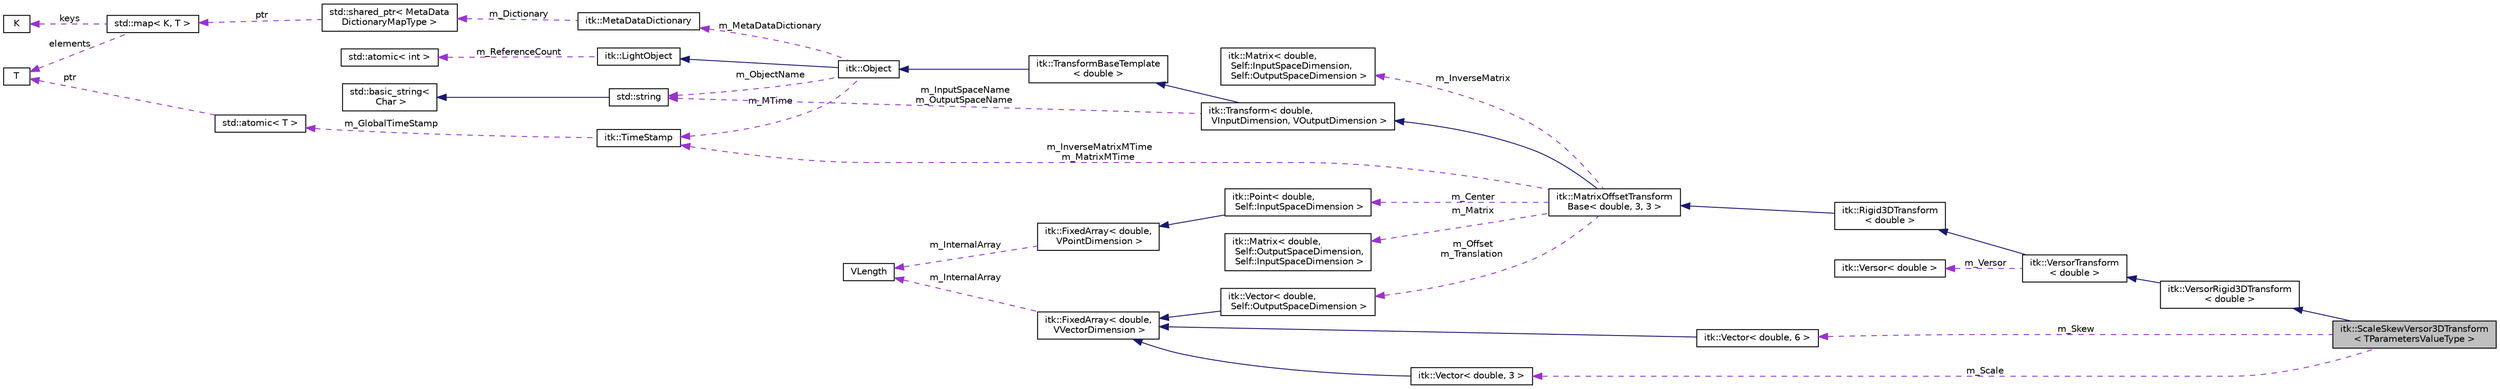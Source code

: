 digraph "itk::ScaleSkewVersor3DTransform&lt; TParametersValueType &gt;"
{
 // LATEX_PDF_SIZE
  edge [fontname="Helvetica",fontsize="10",labelfontname="Helvetica",labelfontsize="10"];
  node [fontname="Helvetica",fontsize="10",shape=record];
  rankdir="LR";
  Node1 [label="itk::ScaleSkewVersor3DTransform\l\< TParametersValueType \>",height=0.2,width=0.4,color="black", fillcolor="grey75", style="filled", fontcolor="black",tooltip="ScaleSkewVersor3DTransform of a vector space (e.g. space coordinates)"];
  Node2 -> Node1 [dir="back",color="midnightblue",fontsize="10",style="solid",fontname="Helvetica"];
  Node2 [label="itk::VersorRigid3DTransform\l\< double \>",height=0.2,width=0.4,color="black", fillcolor="white", style="filled",URL="$classitk_1_1VersorRigid3DTransform.html",tooltip=" "];
  Node3 -> Node2 [dir="back",color="midnightblue",fontsize="10",style="solid",fontname="Helvetica"];
  Node3 [label="itk::VersorTransform\l\< double \>",height=0.2,width=0.4,color="black", fillcolor="white", style="filled",URL="$classitk_1_1VersorTransform.html",tooltip=" "];
  Node4 -> Node3 [dir="back",color="midnightblue",fontsize="10",style="solid",fontname="Helvetica"];
  Node4 [label="itk::Rigid3DTransform\l\< double \>",height=0.2,width=0.4,color="black", fillcolor="white", style="filled",URL="$classitk_1_1Rigid3DTransform.html",tooltip=" "];
  Node5 -> Node4 [dir="back",color="midnightblue",fontsize="10",style="solid",fontname="Helvetica"];
  Node5 [label="itk::MatrixOffsetTransform\lBase\< double, 3, 3 \>",height=0.2,width=0.4,color="black", fillcolor="white", style="filled",URL="$classitk_1_1MatrixOffsetTransformBase.html",tooltip=" "];
  Node6 -> Node5 [dir="back",color="midnightblue",fontsize="10",style="solid",fontname="Helvetica"];
  Node6 [label="itk::Transform\< double,\l VInputDimension, VOutputDimension \>",height=0.2,width=0.4,color="black", fillcolor="white", style="filled",URL="$classitk_1_1Transform.html",tooltip=" "];
  Node7 -> Node6 [dir="back",color="midnightblue",fontsize="10",style="solid",fontname="Helvetica"];
  Node7 [label="itk::TransformBaseTemplate\l\< double \>",height=0.2,width=0.4,color="black", fillcolor="white", style="filled",URL="$classitk_1_1TransformBaseTemplate.html",tooltip=" "];
  Node8 -> Node7 [dir="back",color="midnightblue",fontsize="10",style="solid",fontname="Helvetica"];
  Node8 [label="itk::Object",height=0.2,width=0.4,color="black", fillcolor="white", style="filled",URL="$classitk_1_1Object.html",tooltip="Base class for most ITK classes."];
  Node9 -> Node8 [dir="back",color="midnightblue",fontsize="10",style="solid",fontname="Helvetica"];
  Node9 [label="itk::LightObject",height=0.2,width=0.4,color="black", fillcolor="white", style="filled",URL="$classitk_1_1LightObject.html",tooltip="Light weight base class for most itk classes."];
  Node10 -> Node9 [dir="back",color="darkorchid3",fontsize="10",style="dashed",label=" m_ReferenceCount" ,fontname="Helvetica"];
  Node10 [label="std::atomic\< int \>",height=0.2,width=0.4,color="black", fillcolor="white", style="filled",tooltip=" "];
  Node11 -> Node8 [dir="back",color="darkorchid3",fontsize="10",style="dashed",label=" m_MTime" ,fontname="Helvetica"];
  Node11 [label="itk::TimeStamp",height=0.2,width=0.4,color="black", fillcolor="white", style="filled",URL="$classitk_1_1TimeStamp.html",tooltip="Generate a unique, increasing time value."];
  Node12 -> Node11 [dir="back",color="darkorchid3",fontsize="10",style="dashed",label=" m_GlobalTimeStamp" ,fontname="Helvetica"];
  Node12 [label="std::atomic\< T \>",height=0.2,width=0.4,color="black", fillcolor="white", style="filled",tooltip=" "];
  Node13 -> Node12 [dir="back",color="darkorchid3",fontsize="10",style="dashed",label=" ptr" ,fontname="Helvetica"];
  Node13 [label="T",height=0.2,width=0.4,color="black", fillcolor="white", style="filled",tooltip=" "];
  Node14 -> Node8 [dir="back",color="darkorchid3",fontsize="10",style="dashed",label=" m_MetaDataDictionary" ,fontname="Helvetica"];
  Node14 [label="itk::MetaDataDictionary",height=0.2,width=0.4,color="black", fillcolor="white", style="filled",URL="$classitk_1_1MetaDataDictionary.html",tooltip="Provides a mechanism for storing a collection of arbitrary data types."];
  Node15 -> Node14 [dir="back",color="darkorchid3",fontsize="10",style="dashed",label=" m_Dictionary" ,fontname="Helvetica"];
  Node15 [label="std::shared_ptr\< MetaData\lDictionaryMapType \>",height=0.2,width=0.4,color="black", fillcolor="white", style="filled",tooltip=" "];
  Node16 -> Node15 [dir="back",color="darkorchid3",fontsize="10",style="dashed",label=" ptr" ,fontname="Helvetica"];
  Node16 [label="std::map\< K, T \>",height=0.2,width=0.4,color="black", fillcolor="white", style="filled",tooltip=" "];
  Node17 -> Node16 [dir="back",color="darkorchid3",fontsize="10",style="dashed",label=" keys" ,fontname="Helvetica"];
  Node17 [label="K",height=0.2,width=0.4,color="black", fillcolor="white", style="filled",tooltip=" "];
  Node13 -> Node16 [dir="back",color="darkorchid3",fontsize="10",style="dashed",label=" elements" ,fontname="Helvetica"];
  Node18 -> Node8 [dir="back",color="darkorchid3",fontsize="10",style="dashed",label=" m_ObjectName" ,fontname="Helvetica"];
  Node18 [label="std::string",height=0.2,width=0.4,color="black", fillcolor="white", style="filled",tooltip=" "];
  Node19 -> Node18 [dir="back",color="midnightblue",fontsize="10",style="solid",fontname="Helvetica"];
  Node19 [label="std::basic_string\<\l Char \>",height=0.2,width=0.4,color="black", fillcolor="white", style="filled",tooltip=" "];
  Node18 -> Node6 [dir="back",color="darkorchid3",fontsize="10",style="dashed",label=" m_InputSpaceName\nm_OutputSpaceName" ,fontname="Helvetica"];
  Node20 -> Node5 [dir="back",color="darkorchid3",fontsize="10",style="dashed",label=" m_Matrix" ,fontname="Helvetica"];
  Node20 [label="itk::Matrix\< double,\l Self::OutputSpaceDimension,\l Self::InputSpaceDimension \>",height=0.2,width=0.4,color="black", fillcolor="white", style="filled",URL="$classitk_1_1Matrix.html",tooltip=" "];
  Node21 -> Node5 [dir="back",color="darkorchid3",fontsize="10",style="dashed",label=" m_Offset\nm_Translation" ,fontname="Helvetica"];
  Node21 [label="itk::Vector\< double,\l Self::OutputSpaceDimension \>",height=0.2,width=0.4,color="black", fillcolor="white", style="filled",URL="$classitk_1_1Vector.html",tooltip=" "];
  Node22 -> Node21 [dir="back",color="midnightblue",fontsize="10",style="solid",fontname="Helvetica"];
  Node22 [label="itk::FixedArray\< double,\l VVectorDimension \>",height=0.2,width=0.4,color="black", fillcolor="white", style="filled",URL="$classitk_1_1FixedArray.html",tooltip=" "];
  Node23 -> Node22 [dir="back",color="darkorchid3",fontsize="10",style="dashed",label=" m_InternalArray" ,fontname="Helvetica"];
  Node23 [label="VLength",height=0.2,width=0.4,color="black", fillcolor="white", style="filled",URL="$classVLength.html",tooltip=" "];
  Node24 -> Node5 [dir="back",color="darkorchid3",fontsize="10",style="dashed",label=" m_InverseMatrix" ,fontname="Helvetica"];
  Node24 [label="itk::Matrix\< double,\l Self::InputSpaceDimension,\l Self::OutputSpaceDimension \>",height=0.2,width=0.4,color="black", fillcolor="white", style="filled",URL="$classitk_1_1Matrix.html",tooltip=" "];
  Node25 -> Node5 [dir="back",color="darkorchid3",fontsize="10",style="dashed",label=" m_Center" ,fontname="Helvetica"];
  Node25 [label="itk::Point\< double,\l Self::InputSpaceDimension \>",height=0.2,width=0.4,color="black", fillcolor="white", style="filled",URL="$classitk_1_1Point.html",tooltip=" "];
  Node26 -> Node25 [dir="back",color="midnightblue",fontsize="10",style="solid",fontname="Helvetica"];
  Node26 [label="itk::FixedArray\< double,\l VPointDimension \>",height=0.2,width=0.4,color="black", fillcolor="white", style="filled",URL="$classitk_1_1FixedArray.html",tooltip=" "];
  Node23 -> Node26 [dir="back",color="darkorchid3",fontsize="10",style="dashed",label=" m_InternalArray" ,fontname="Helvetica"];
  Node11 -> Node5 [dir="back",color="darkorchid3",fontsize="10",style="dashed",label=" m_InverseMatrixMTime\nm_MatrixMTime" ,fontname="Helvetica"];
  Node27 -> Node3 [dir="back",color="darkorchid3",fontsize="10",style="dashed",label=" m_Versor" ,fontname="Helvetica"];
  Node27 [label="itk::Versor\< double \>",height=0.2,width=0.4,color="black", fillcolor="white", style="filled",URL="$classitk_1_1Versor.html",tooltip=" "];
  Node28 -> Node1 [dir="back",color="darkorchid3",fontsize="10",style="dashed",label=" m_Scale" ,fontname="Helvetica"];
  Node28 [label="itk::Vector\< double, 3 \>",height=0.2,width=0.4,color="black", fillcolor="white", style="filled",URL="$classitk_1_1Vector.html",tooltip=" "];
  Node22 -> Node28 [dir="back",color="midnightblue",fontsize="10",style="solid",fontname="Helvetica"];
  Node29 -> Node1 [dir="back",color="darkorchid3",fontsize="10",style="dashed",label=" m_Skew" ,fontname="Helvetica"];
  Node29 [label="itk::Vector\< double, 6 \>",height=0.2,width=0.4,color="black", fillcolor="white", style="filled",URL="$classitk_1_1Vector.html",tooltip=" "];
  Node22 -> Node29 [dir="back",color="midnightblue",fontsize="10",style="solid",fontname="Helvetica"];
}

